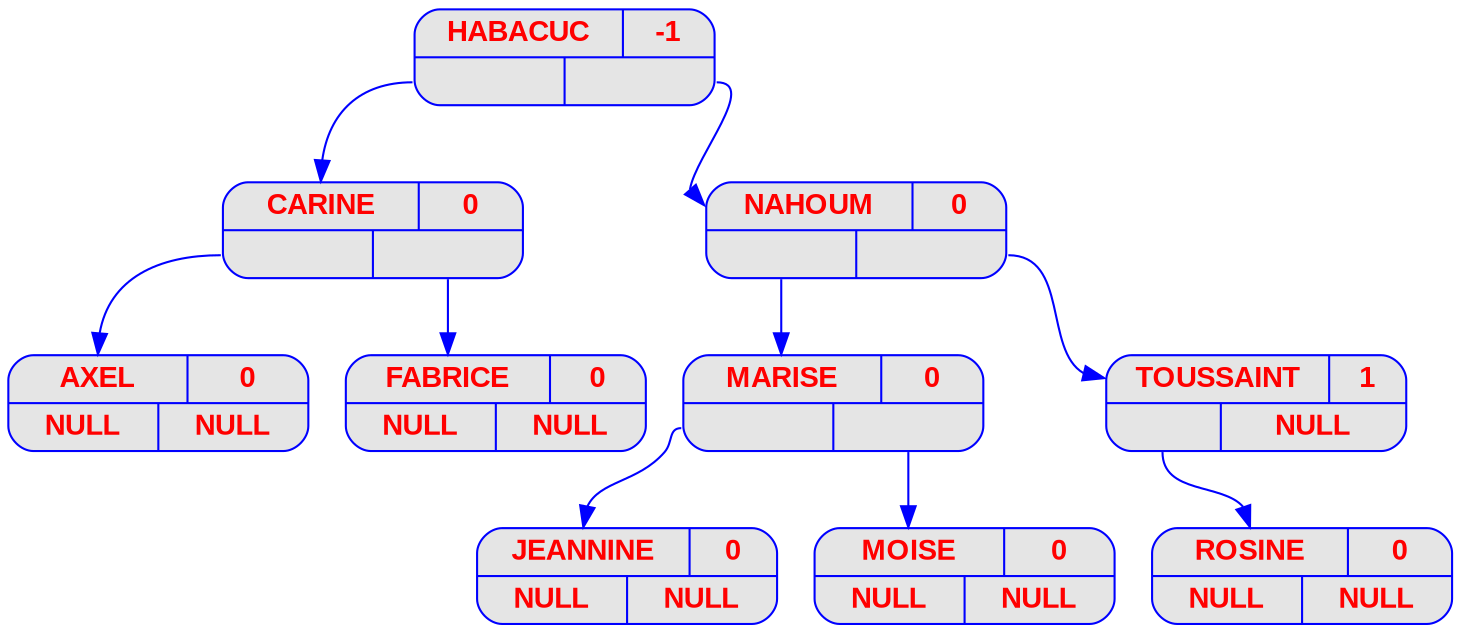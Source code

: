 digraph displayAVL {
	node [
		fontname  = "Arial bold" 
		fontsize  = "14"
		fontcolor = "red"
		style     = "rounded, filled"
		shape     = "record"
		fillcolor = "grey90"
		color     = "blue"
		width     = "2"
	]

	edge [
		color     = "blue"
	]

	"HABACUC" [label = "{{<nom> HABACUC | <bal> -1 } | { <g> | <d>}}"];
	"HABACUC":g -> "CARINE":nom;
	"CARINE" [label = "{{<nom> CARINE | <bal> 0 } | { <g> | <d>}}"];
	"CARINE":g -> "AXEL":nom;
	"AXEL" [label = "{{<nom> AXEL | <bal> 0 } | { <g> | <d>}}"];
	"AXEL" [label = "{{<nom> AXEL | <bal> 0 }| { <g> NULL | <d> NULL}}"];
	"CARINE":d -> "FABRICE":nom;
	"FABRICE" [label = "{{<nom> FABRICE | <bal> 0 } | { <g> | <d>}}"];
	"FABRICE" [label = "{{<nom> FABRICE | <bal> 0 }| { <g> NULL | <d> NULL}}"];
	"HABACUC":d -> "NAHOUM":nom;
	"NAHOUM" [label = "{{<nom> NAHOUM | <bal> 0 } | { <g> | <d>}}"];
	"NAHOUM":g -> "MARISE":nom;
	"MARISE" [label = "{{<nom> MARISE | <bal> 0 } | { <g> | <d>}}"];
	"MARISE":g -> "JEANNINE":nom;
	"JEANNINE" [label = "{{<nom> JEANNINE | <bal> 0 } | { <g> | <d>}}"];
	"JEANNINE" [label = "{{<nom> JEANNINE | <bal> 0 }| { <g> NULL | <d> NULL}}"];
	"MARISE":d -> "MOISE":nom;
	"MOISE" [label = "{{<nom> MOISE | <bal> 0 } | { <g> | <d>}}"];
	"MOISE" [label = "{{<nom> MOISE | <bal> 0 }| { <g> NULL | <d> NULL}}"];
	"NAHOUM":d -> "TOUSSAINT":nom;
	"TOUSSAINT" [label = "{{<nom> TOUSSAINT | <bal> 1 } | { <g> | <d>}}"];
	"TOUSSAINT" [label = "{{<nom> TOUSSAINT | <bal> 1 }| { <g> | <d> NULL}}"];
	"TOUSSAINT":g -> "ROSINE":nom;
	"ROSINE" [label = "{{<nom> ROSINE | <bal> 0 } | { <g> | <d>}}"];
	"ROSINE" [label = "{{<nom> ROSINE | <bal> 0 }| { <g> NULL | <d> NULL}}"];
}
